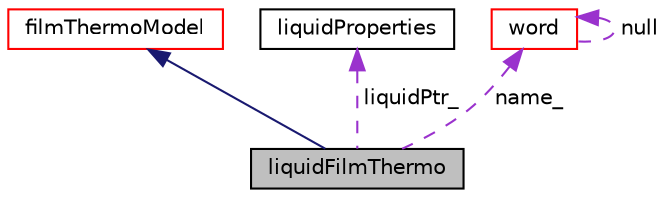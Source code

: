 digraph "liquidFilmThermo"
{
  bgcolor="transparent";
  edge [fontname="Helvetica",fontsize="10",labelfontname="Helvetica",labelfontsize="10"];
  node [fontname="Helvetica",fontsize="10",shape=record];
  Node4 [label="liquidFilmThermo",height=0.2,width=0.4,color="black", fillcolor="grey75", style="filled", fontcolor="black"];
  Node5 -> Node4 [dir="back",color="midnightblue",fontsize="10",style="solid",fontname="Helvetica"];
  Node5 [label="filmThermoModel",height=0.2,width=0.4,color="red",URL="$a30137.html"];
  Node72 -> Node4 [dir="back",color="darkorchid3",fontsize="10",style="dashed",label=" liquidPtr_" ,fontname="Helvetica"];
  Node72 [label="liquidProperties",height=0.2,width=0.4,color="black",URL="$a31289.html",tooltip="The thermophysical properties of a liquidProperties. "];
  Node13 -> Node4 [dir="back",color="darkorchid3",fontsize="10",style="dashed",label=" name_" ,fontname="Helvetica"];
  Node13 [label="word",height=0.2,width=0.4,color="red",URL="$a29565.html",tooltip="A class for handling words, derived from string. "];
  Node13 -> Node13 [dir="back",color="darkorchid3",fontsize="10",style="dashed",label=" null" ,fontname="Helvetica"];
}
